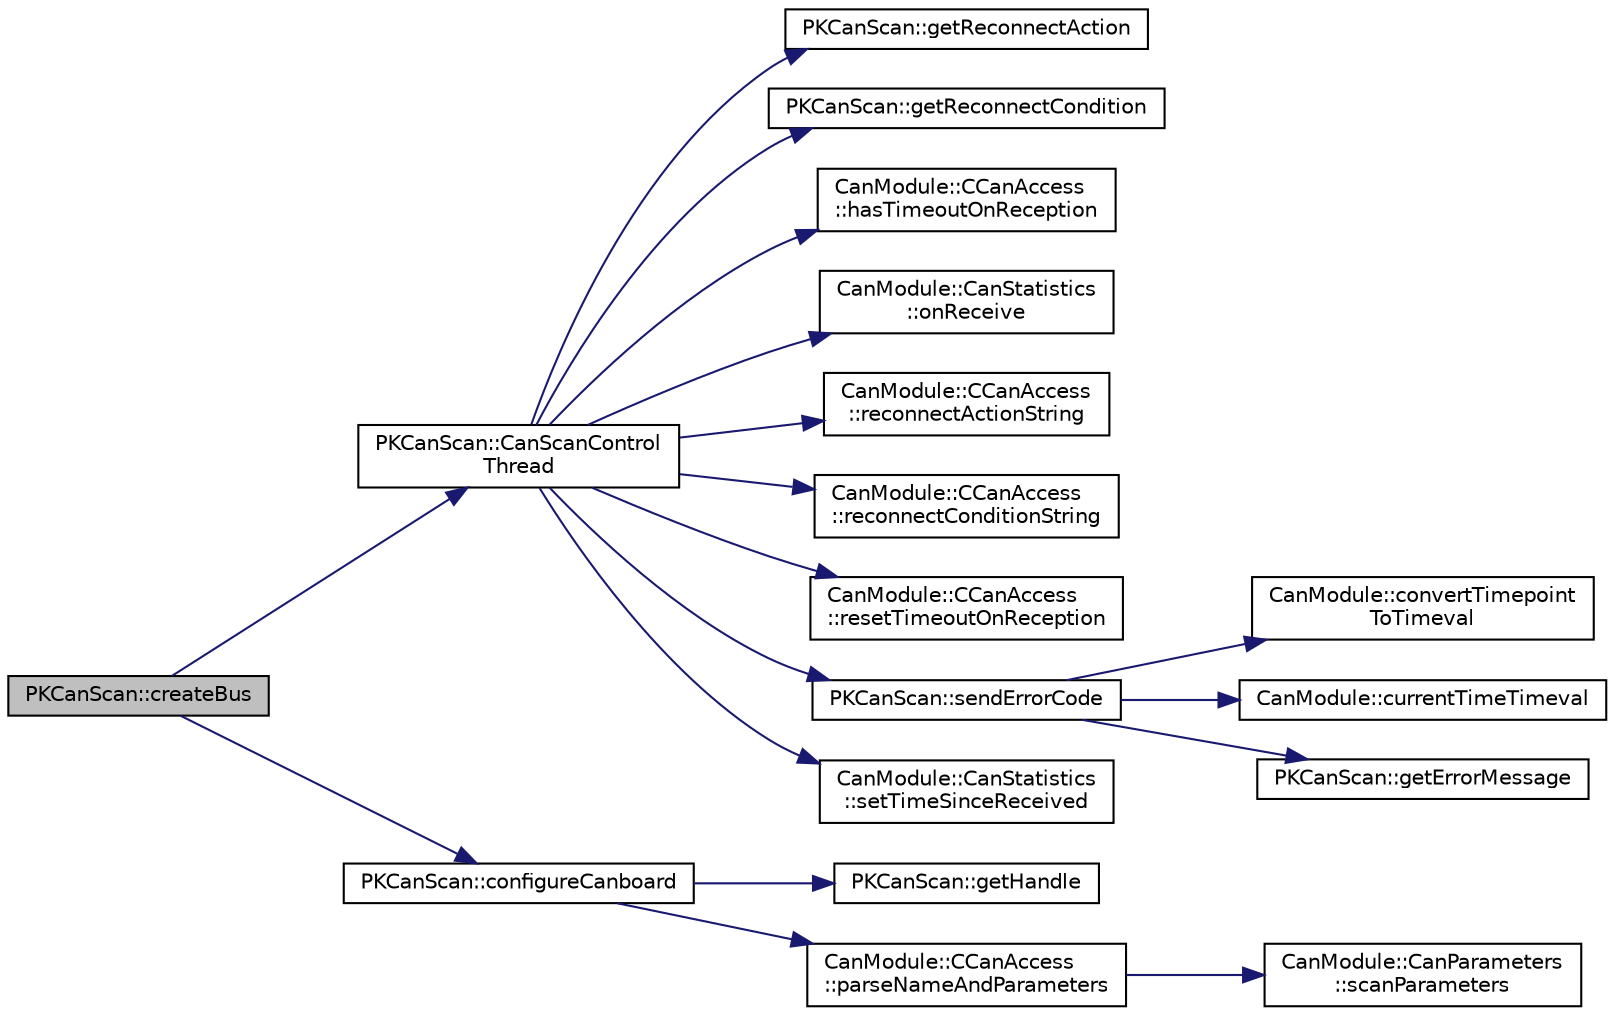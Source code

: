 digraph "PKCanScan::createBus"
{
 // LATEX_PDF_SIZE
  edge [fontname="Helvetica",fontsize="10",labelfontname="Helvetica",labelfontsize="10"];
  node [fontname="Helvetica",fontsize="10",shape=record];
  rankdir="LR";
  Node1 [label="PKCanScan::createBus",height=0.2,width=0.4,color="black", fillcolor="grey75", style="filled", fontcolor="black",tooltip=" "];
  Node1 -> Node2 [color="midnightblue",fontsize="10",style="solid",fontname="Helvetica"];
  Node2 [label="PKCanScan::CanScanControl\lThread",height=0.2,width=0.4,color="black", fillcolor="white", style="filled",URL="$classPKCanScan.html#a45bd5feda5ccb009775c45bfabe41614",tooltip=" "];
  Node2 -> Node3 [color="midnightblue",fontsize="10",style="solid",fontname="Helvetica"];
  Node3 [label="PKCanScan::getReconnectAction",height=0.2,width=0.4,color="black", fillcolor="white", style="filled",URL="$classPKCanScan.html#a00c1fa5d1abd77601c46669df80b6fba",tooltip=" "];
  Node2 -> Node4 [color="midnightblue",fontsize="10",style="solid",fontname="Helvetica"];
  Node4 [label="PKCanScan::getReconnectCondition",height=0.2,width=0.4,color="black", fillcolor="white", style="filled",URL="$classPKCanScan.html#a4ae1f1cfd3e566a903b79f2502fe8752",tooltip=" "];
  Node2 -> Node5 [color="midnightblue",fontsize="10",style="solid",fontname="Helvetica"];
  Node5 [label="CanModule::CCanAccess\l::hasTimeoutOnReception",height=0.2,width=0.4,color="black", fillcolor="white", style="filled",URL="$classCanModule_1_1CCanAccess.html#a79c236a0e2b3e3b183b1c85aab3f5b71",tooltip=" "];
  Node2 -> Node6 [color="midnightblue",fontsize="10",style="solid",fontname="Helvetica"];
  Node6 [label="CanModule::CanStatistics\l::onReceive",height=0.2,width=0.4,color="black", fillcolor="white", style="filled",URL="$classCanModule_1_1CanStatistics.html#a82b38a2383bc0ad6b1d306e86b9ef5c6",tooltip="dataLength is the user data size (DLC field)"];
  Node2 -> Node7 [color="midnightblue",fontsize="10",style="solid",fontname="Helvetica"];
  Node7 [label="CanModule::CCanAccess\l::reconnectActionString",height=0.2,width=0.4,color="black", fillcolor="white", style="filled",URL="$classCanModule_1_1CCanAccess.html#aa12f64e9e31bd491f39fc3169b1e5025",tooltip=" "];
  Node2 -> Node8 [color="midnightblue",fontsize="10",style="solid",fontname="Helvetica"];
  Node8 [label="CanModule::CCanAccess\l::reconnectConditionString",height=0.2,width=0.4,color="black", fillcolor="white", style="filled",URL="$classCanModule_1_1CCanAccess.html#a9da88ce122d5de04a0235a4682a13dc0",tooltip=" "];
  Node2 -> Node9 [color="midnightblue",fontsize="10",style="solid",fontname="Helvetica"];
  Node9 [label="CanModule::CCanAccess\l::resetTimeoutOnReception",height=0.2,width=0.4,color="black", fillcolor="white", style="filled",URL="$classCanModule_1_1CCanAccess.html#a067f50699c1ed4b6ee6732eb0078ed0a",tooltip=" "];
  Node2 -> Node10 [color="midnightblue",fontsize="10",style="solid",fontname="Helvetica"];
  Node10 [label="PKCanScan::sendErrorCode",height=0.2,width=0.4,color="black", fillcolor="white", style="filled",URL="$classPKCanScan.html#a35ccc4082d56a736abb34d0c289c5a96",tooltip=" "];
  Node10 -> Node11 [color="midnightblue",fontsize="10",style="solid",fontname="Helvetica"];
  Node11 [label="CanModule::convertTimepoint\lToTimeval",height=0.2,width=0.4,color="black", fillcolor="white", style="filled",URL="$namespaceCanModule.html#a3ec3082d7d11a9c1641023cb3f53cbe5",tooltip=" "];
  Node10 -> Node12 [color="midnightblue",fontsize="10",style="solid",fontname="Helvetica"];
  Node12 [label="CanModule::currentTimeTimeval",height=0.2,width=0.4,color="black", fillcolor="white", style="filled",URL="$namespaceCanModule.html#a6d0711aac0a75de5d2bf6142997a814d",tooltip=" "];
  Node10 -> Node13 [color="midnightblue",fontsize="10",style="solid",fontname="Helvetica"];
  Node13 [label="PKCanScan::getErrorMessage",height=0.2,width=0.4,color="black", fillcolor="white", style="filled",URL="$classPKCanScan.html#a077b19a57357437f6c2e6ce00030a698",tooltip=" "];
  Node2 -> Node14 [color="midnightblue",fontsize="10",style="solid",fontname="Helvetica"];
  Node14 [label="CanModule::CanStatistics\l::setTimeSinceReceived",height=0.2,width=0.4,color="black", fillcolor="white", style="filled",URL="$classCanModule_1_1CanStatistics.html#a99de404f1b24cee80edfaad7ad1f9499",tooltip=" "];
  Node1 -> Node15 [color="midnightblue",fontsize="10",style="solid",fontname="Helvetica"];
  Node15 [label="PKCanScan::configureCanboard",height=0.2,width=0.4,color="black", fillcolor="white", style="filled",URL="$classPKCanScan.html#a6fe021ecfdde5af1e7a74668b9819bfb",tooltip=" "];
  Node15 -> Node16 [color="midnightblue",fontsize="10",style="solid",fontname="Helvetica"];
  Node16 [label="PKCanScan::getHandle",height=0.2,width=0.4,color="black", fillcolor="white", style="filled",URL="$classPKCanScan.html#a53471be1a2b2b34afc091e90bfcd29fb",tooltip=" "];
  Node15 -> Node17 [color="midnightblue",fontsize="10",style="solid",fontname="Helvetica"];
  Node17 [label="CanModule::CCanAccess\l::parseNameAndParameters",height=0.2,width=0.4,color="black", fillcolor="white", style="filled",URL="$classCanModule_1_1CCanAccess.html#af26c9d102638fb96e5e1305f807d148f",tooltip=" "];
  Node17 -> Node18 [color="midnightblue",fontsize="10",style="solid",fontname="Helvetica"];
  Node18 [label="CanModule::CanParameters\l::scanParameters",height=0.2,width=0.4,color="black", fillcolor="white", style="filled",URL="$structCanModule_1_1CanParameters.html#ae3c938ac282acae4e49487cbb8a61133",tooltip=" "];
}
